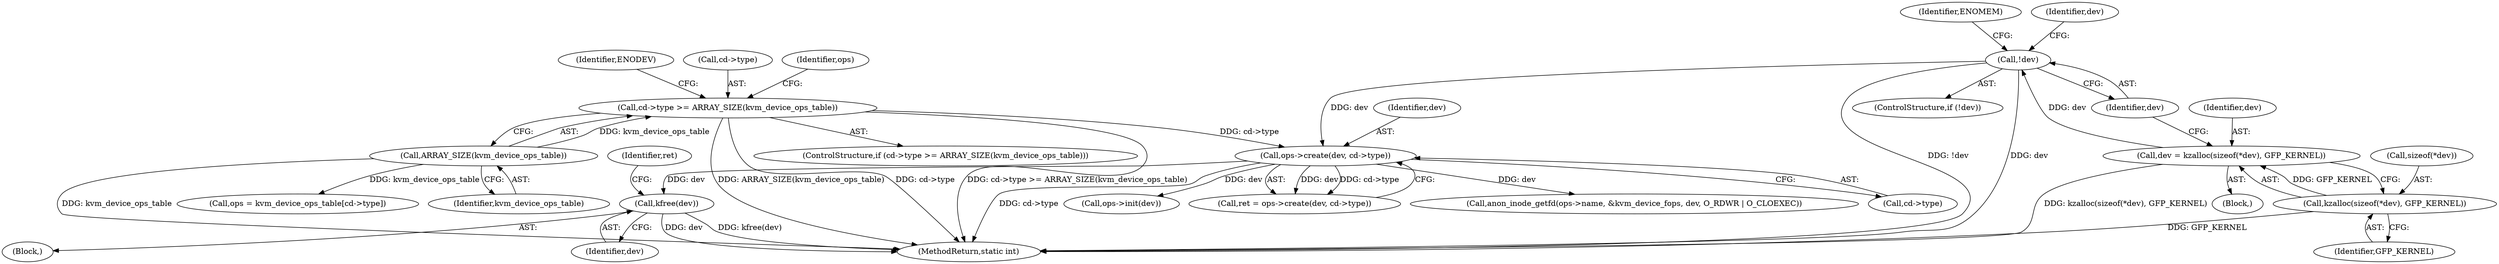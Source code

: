 digraph "0_linux_cfa39381173d5f969daf43582c95ad679189cbc9@API" {
"1000191" [label="(Call,kfree(dev))"];
"1000176" [label="(Call,ops->create(dev, cd->type))"];
"1000154" [label="(Call,!dev)"];
"1000146" [label="(Call,dev = kzalloc(sizeof(*dev), GFP_KERNEL))"];
"1000148" [label="(Call,kzalloc(sizeof(*dev), GFP_KERNEL))"];
"1000119" [label="(Call,cd->type >= ARRAY_SIZE(kvm_device_ops_table))"];
"1000123" [label="(Call,ARRAY_SIZE(kvm_device_ops_table))"];
"1000177" [label="(Identifier,dev)"];
"1000129" [label="(Identifier,ops)"];
"1000154" [label="(Call,!dev)"];
"1000148" [label="(Call,kzalloc(sizeof(*dev), GFP_KERNEL))"];
"1000155" [label="(Identifier,dev)"];
"1000128" [label="(Call,ops = kvm_device_ops_table[cd->type])"];
"1000147" [label="(Identifier,dev)"];
"1000192" [label="(Identifier,dev)"];
"1000213" [label="(Call,ops->init(dev))"];
"1000260" [label="(MethodReturn,static int)"];
"1000103" [label="(Block,)"];
"1000127" [label="(Identifier,ENODEV)"];
"1000174" [label="(Call,ret = ops->create(dev, cd->type))"];
"1000119" [label="(Call,cd->type >= ARRAY_SIZE(kvm_device_ops_table))"];
"1000217" [label="(Call,anon_inode_getfd(ops->name, &kvm_device_fops, dev, O_RDWR | O_CLOEXEC))"];
"1000152" [label="(Identifier,GFP_KERNEL)"];
"1000146" [label="(Call,dev = kzalloc(sizeof(*dev), GFP_KERNEL))"];
"1000153" [label="(ControlStructure,if (!dev))"];
"1000124" [label="(Identifier,kvm_device_ops_table)"];
"1000118" [label="(ControlStructure,if (cd->type >= ARRAY_SIZE(kvm_device_ops_table)))"];
"1000176" [label="(Call,ops->create(dev, cd->type))"];
"1000149" [label="(Call,sizeof(*dev))"];
"1000185" [label="(Block,)"];
"1000158" [label="(Identifier,ENOMEM)"];
"1000191" [label="(Call,kfree(dev))"];
"1000178" [label="(Call,cd->type)"];
"1000120" [label="(Call,cd->type)"];
"1000123" [label="(Call,ARRAY_SIZE(kvm_device_ops_table))"];
"1000194" [label="(Identifier,ret)"];
"1000161" [label="(Identifier,dev)"];
"1000191" -> "1000185"  [label="AST: "];
"1000191" -> "1000192"  [label="CFG: "];
"1000192" -> "1000191"  [label="AST: "];
"1000194" -> "1000191"  [label="CFG: "];
"1000191" -> "1000260"  [label="DDG: kfree(dev)"];
"1000191" -> "1000260"  [label="DDG: dev"];
"1000176" -> "1000191"  [label="DDG: dev"];
"1000176" -> "1000174"  [label="AST: "];
"1000176" -> "1000178"  [label="CFG: "];
"1000177" -> "1000176"  [label="AST: "];
"1000178" -> "1000176"  [label="AST: "];
"1000174" -> "1000176"  [label="CFG: "];
"1000176" -> "1000260"  [label="DDG: cd->type"];
"1000176" -> "1000174"  [label="DDG: dev"];
"1000176" -> "1000174"  [label="DDG: cd->type"];
"1000154" -> "1000176"  [label="DDG: dev"];
"1000119" -> "1000176"  [label="DDG: cd->type"];
"1000176" -> "1000213"  [label="DDG: dev"];
"1000176" -> "1000217"  [label="DDG: dev"];
"1000154" -> "1000153"  [label="AST: "];
"1000154" -> "1000155"  [label="CFG: "];
"1000155" -> "1000154"  [label="AST: "];
"1000158" -> "1000154"  [label="CFG: "];
"1000161" -> "1000154"  [label="CFG: "];
"1000154" -> "1000260"  [label="DDG: !dev"];
"1000154" -> "1000260"  [label="DDG: dev"];
"1000146" -> "1000154"  [label="DDG: dev"];
"1000146" -> "1000103"  [label="AST: "];
"1000146" -> "1000148"  [label="CFG: "];
"1000147" -> "1000146"  [label="AST: "];
"1000148" -> "1000146"  [label="AST: "];
"1000155" -> "1000146"  [label="CFG: "];
"1000146" -> "1000260"  [label="DDG: kzalloc(sizeof(*dev), GFP_KERNEL)"];
"1000148" -> "1000146"  [label="DDG: GFP_KERNEL"];
"1000148" -> "1000152"  [label="CFG: "];
"1000149" -> "1000148"  [label="AST: "];
"1000152" -> "1000148"  [label="AST: "];
"1000148" -> "1000260"  [label="DDG: GFP_KERNEL"];
"1000119" -> "1000118"  [label="AST: "];
"1000119" -> "1000123"  [label="CFG: "];
"1000120" -> "1000119"  [label="AST: "];
"1000123" -> "1000119"  [label="AST: "];
"1000127" -> "1000119"  [label="CFG: "];
"1000129" -> "1000119"  [label="CFG: "];
"1000119" -> "1000260"  [label="DDG: ARRAY_SIZE(kvm_device_ops_table)"];
"1000119" -> "1000260"  [label="DDG: cd->type"];
"1000119" -> "1000260"  [label="DDG: cd->type >= ARRAY_SIZE(kvm_device_ops_table)"];
"1000123" -> "1000119"  [label="DDG: kvm_device_ops_table"];
"1000123" -> "1000124"  [label="CFG: "];
"1000124" -> "1000123"  [label="AST: "];
"1000123" -> "1000260"  [label="DDG: kvm_device_ops_table"];
"1000123" -> "1000128"  [label="DDG: kvm_device_ops_table"];
}
